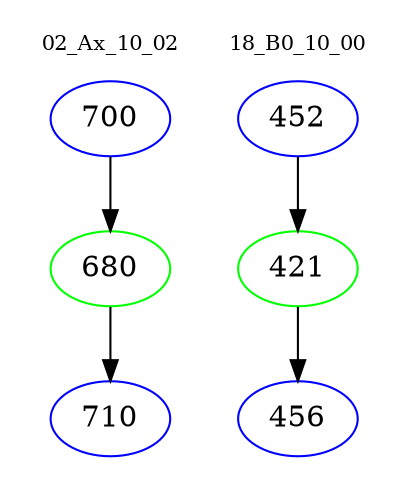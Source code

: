 digraph{
subgraph cluster_0 {
color = white
label = "02_Ax_10_02";
fontsize=10;
T0_700 [label="700", color="blue"]
T0_700 -> T0_680 [color="black"]
T0_680 [label="680", color="green"]
T0_680 -> T0_710 [color="black"]
T0_710 [label="710", color="blue"]
}
subgraph cluster_1 {
color = white
label = "18_B0_10_00";
fontsize=10;
T1_452 [label="452", color="blue"]
T1_452 -> T1_421 [color="black"]
T1_421 [label="421", color="green"]
T1_421 -> T1_456 [color="black"]
T1_456 [label="456", color="blue"]
}
}
